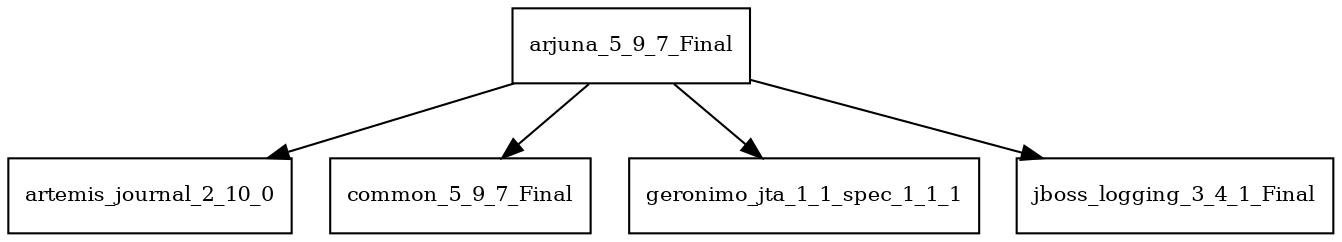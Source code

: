 digraph arjuna_5_9_7_Final_dependencies {
  node [shape = box, fontsize=10.0];
  arjuna_5_9_7_Final -> artemis_journal_2_10_0;
  arjuna_5_9_7_Final -> common_5_9_7_Final;
  arjuna_5_9_7_Final -> geronimo_jta_1_1_spec_1_1_1;
  arjuna_5_9_7_Final -> jboss_logging_3_4_1_Final;
}
